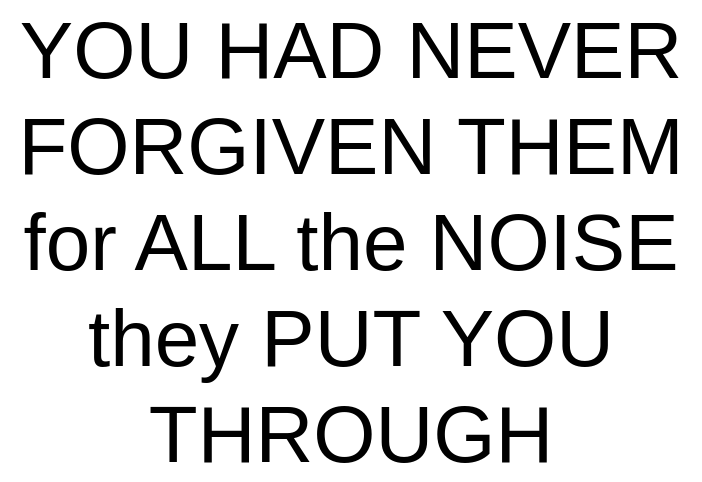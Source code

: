 <mxfile version="17.4.6" type="github">
  <diagram id="C4QhOzYSB3brR4WwDY4a" name="Page-1">
    <mxGraphModel dx="681" dy="739" grid="1" gridSize="10" guides="1" tooltips="1" connect="1" arrows="1" fold="1" page="1" pageScale="1" pageWidth="850" pageHeight="1100" math="0" shadow="0">
      <root>
        <mxCell id="0" />
        <mxCell id="1" parent="0" />
        <mxCell id="Jq2qbFLN5Q_XPTrgMfDN-1" value="&lt;font style=&quot;font-size: 40px&quot;&gt;YOU HAD NEVER&lt;br&gt;FORGIVEN THEM&lt;br&gt;for ALL the NOISE&lt;br&gt;they PUT YOU&lt;br&gt;THROUGH&lt;br&gt;&lt;/font&gt;" style="text;html=1;align=center;verticalAlign=middle;resizable=0;points=[];autosize=1;strokeColor=none;fillColor=none;" vertex="1" parent="1">
          <mxGeometry x="140" y="220" width="350" height="120" as="geometry" />
        </mxCell>
      </root>
    </mxGraphModel>
  </diagram>
</mxfile>
